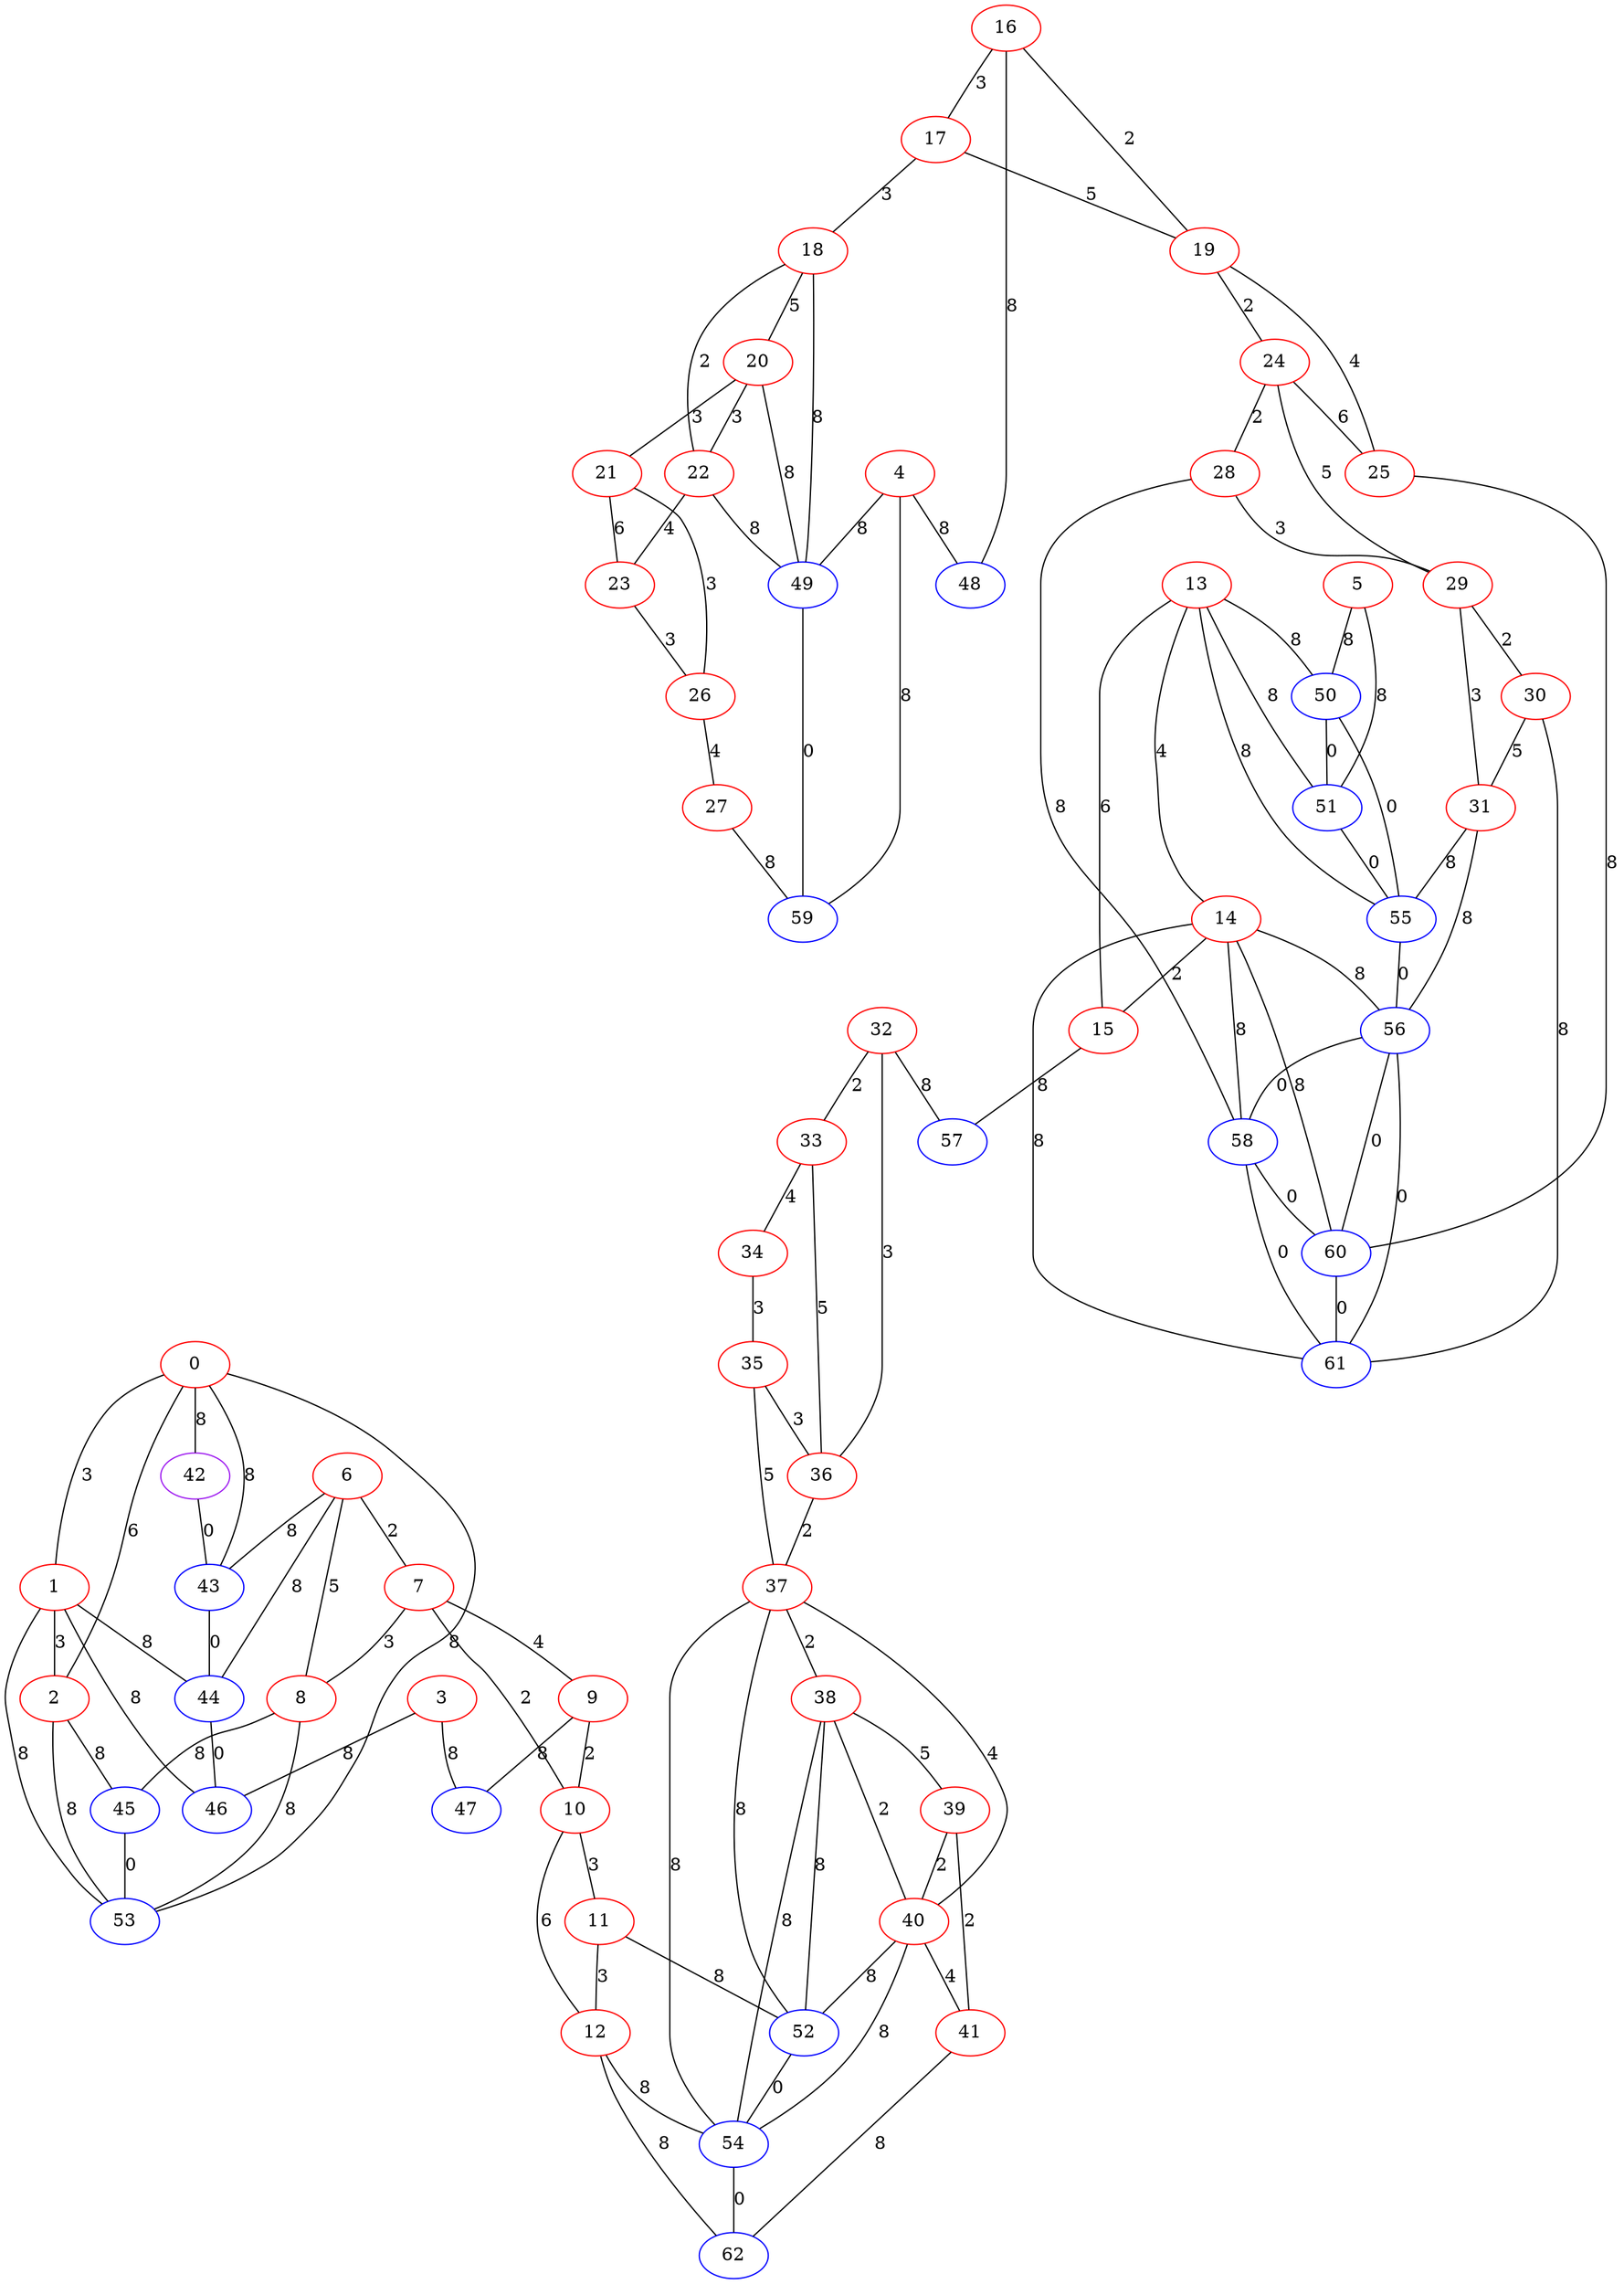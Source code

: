 graph "" {
0 [color=red, weight=1];
1 [color=red, weight=1];
2 [color=red, weight=1];
3 [color=red, weight=1];
4 [color=red, weight=1];
5 [color=red, weight=1];
6 [color=red, weight=1];
7 [color=red, weight=1];
8 [color=red, weight=1];
9 [color=red, weight=1];
10 [color=red, weight=1];
11 [color=red, weight=1];
12 [color=red, weight=1];
13 [color=red, weight=1];
14 [color=red, weight=1];
15 [color=red, weight=1];
16 [color=red, weight=1];
17 [color=red, weight=1];
18 [color=red, weight=1];
19 [color=red, weight=1];
20 [color=red, weight=1];
21 [color=red, weight=1];
22 [color=red, weight=1];
23 [color=red, weight=1];
24 [color=red, weight=1];
25 [color=red, weight=1];
26 [color=red, weight=1];
27 [color=red, weight=1];
28 [color=red, weight=1];
29 [color=red, weight=1];
30 [color=red, weight=1];
31 [color=red, weight=1];
32 [color=red, weight=1];
33 [color=red, weight=1];
34 [color=red, weight=1];
35 [color=red, weight=1];
36 [color=red, weight=1];
37 [color=red, weight=1];
38 [color=red, weight=1];
39 [color=red, weight=1];
40 [color=red, weight=1];
41 [color=red, weight=1];
42 [color=purple, weight=4];
43 [color=blue, weight=3];
44 [color=blue, weight=3];
45 [color=blue, weight=3];
46 [color=blue, weight=3];
47 [color=blue, weight=3];
48 [color=blue, weight=3];
49 [color=blue, weight=3];
50 [color=blue, weight=3];
51 [color=blue, weight=3];
52 [color=blue, weight=3];
53 [color=blue, weight=3];
54 [color=blue, weight=3];
55 [color=blue, weight=3];
56 [color=blue, weight=3];
57 [color=blue, weight=3];
58 [color=blue, weight=3];
59 [color=blue, weight=3];
60 [color=blue, weight=3];
61 [color=blue, weight=3];
62 [color=blue, weight=3];
0 -- 1  [key=0, label=3];
0 -- 2  [key=0, label=6];
0 -- 42  [key=0, label=8];
0 -- 53  [key=0, label=8];
0 -- 43  [key=0, label=8];
1 -- 2  [key=0, label=3];
1 -- 44  [key=0, label=8];
1 -- 53  [key=0, label=8];
1 -- 46  [key=0, label=8];
2 -- 53  [key=0, label=8];
2 -- 45  [key=0, label=8];
3 -- 46  [key=0, label=8];
3 -- 47  [key=0, label=8];
4 -- 48  [key=0, label=8];
4 -- 49  [key=0, label=8];
4 -- 59  [key=0, label=8];
5 -- 50  [key=0, label=8];
5 -- 51  [key=0, label=8];
6 -- 8  [key=0, label=5];
6 -- 43  [key=0, label=8];
6 -- 44  [key=0, label=8];
6 -- 7  [key=0, label=2];
7 -- 8  [key=0, label=3];
7 -- 9  [key=0, label=4];
7 -- 10  [key=0, label=2];
8 -- 53  [key=0, label=8];
8 -- 45  [key=0, label=8];
9 -- 10  [key=0, label=2];
9 -- 47  [key=0, label=8];
10 -- 11  [key=0, label=3];
10 -- 12  [key=0, label=6];
11 -- 52  [key=0, label=8];
11 -- 12  [key=0, label=3];
12 -- 62  [key=0, label=8];
12 -- 54  [key=0, label=8];
13 -- 55  [key=0, label=8];
13 -- 50  [key=0, label=8];
13 -- 51  [key=0, label=8];
13 -- 14  [key=0, label=4];
13 -- 15  [key=0, label=6];
14 -- 15  [key=0, label=2];
14 -- 56  [key=0, label=8];
14 -- 58  [key=0, label=8];
14 -- 60  [key=0, label=8];
14 -- 61  [key=0, label=8];
15 -- 57  [key=0, label=8];
16 -- 48  [key=0, label=8];
16 -- 17  [key=0, label=3];
16 -- 19  [key=0, label=2];
17 -- 18  [key=0, label=3];
17 -- 19  [key=0, label=5];
18 -- 20  [key=0, label=5];
18 -- 22  [key=0, label=2];
18 -- 49  [key=0, label=8];
19 -- 24  [key=0, label=2];
19 -- 25  [key=0, label=4];
20 -- 49  [key=0, label=8];
20 -- 21  [key=0, label=3];
20 -- 22  [key=0, label=3];
21 -- 26  [key=0, label=3];
21 -- 23  [key=0, label=6];
22 -- 49  [key=0, label=8];
22 -- 23  [key=0, label=4];
23 -- 26  [key=0, label=3];
24 -- 25  [key=0, label=6];
24 -- 28  [key=0, label=2];
24 -- 29  [key=0, label=5];
25 -- 60  [key=0, label=8];
26 -- 27  [key=0, label=4];
27 -- 59  [key=0, label=8];
28 -- 58  [key=0, label=8];
28 -- 29  [key=0, label=3];
29 -- 30  [key=0, label=2];
29 -- 31  [key=0, label=3];
30 -- 61  [key=0, label=8];
30 -- 31  [key=0, label=5];
31 -- 56  [key=0, label=8];
31 -- 55  [key=0, label=8];
32 -- 33  [key=0, label=2];
32 -- 36  [key=0, label=3];
32 -- 57  [key=0, label=8];
33 -- 34  [key=0, label=4];
33 -- 36  [key=0, label=5];
34 -- 35  [key=0, label=3];
35 -- 36  [key=0, label=3];
35 -- 37  [key=0, label=5];
36 -- 37  [key=0, label=2];
37 -- 38  [key=0, label=2];
37 -- 40  [key=0, label=4];
37 -- 52  [key=0, label=8];
37 -- 54  [key=0, label=8];
38 -- 40  [key=0, label=2];
38 -- 52  [key=0, label=8];
38 -- 54  [key=0, label=8];
38 -- 39  [key=0, label=5];
39 -- 40  [key=0, label=2];
39 -- 41  [key=0, label=2];
40 -- 41  [key=0, label=4];
40 -- 52  [key=0, label=8];
40 -- 54  [key=0, label=8];
41 -- 62  [key=0, label=8];
42 -- 43  [key=0, label=0];
43 -- 44  [key=0, label=0];
44 -- 46  [key=0, label=0];
45 -- 53  [key=0, label=0];
49 -- 59  [key=0, label=0];
50 -- 51  [key=0, label=0];
50 -- 55  [key=0, label=0];
51 -- 55  [key=0, label=0];
52 -- 54  [key=0, label=0];
54 -- 62  [key=0, label=0];
55 -- 56  [key=0, label=0];
56 -- 58  [key=0, label=0];
56 -- 60  [key=0, label=0];
56 -- 61  [key=0, label=0];
58 -- 60  [key=0, label=0];
58 -- 61  [key=0, label=0];
60 -- 61  [key=0, label=0];
}
